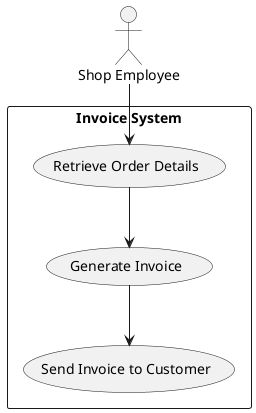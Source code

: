 @startuml
actor "Shop Employee" as Employee
rectangle "Invoice System" {
    usecase "Retrieve Order Details" as UC_RetrieveOrder
    usecase "Generate Invoice" as UC_GenerateInvoice
    usecase "Send Invoice to Customer" as UC_SendInvoice
}

Employee --> UC_RetrieveOrder
UC_RetrieveOrder --> UC_GenerateInvoice
UC_GenerateInvoice --> UC_SendInvoice
@enduml

